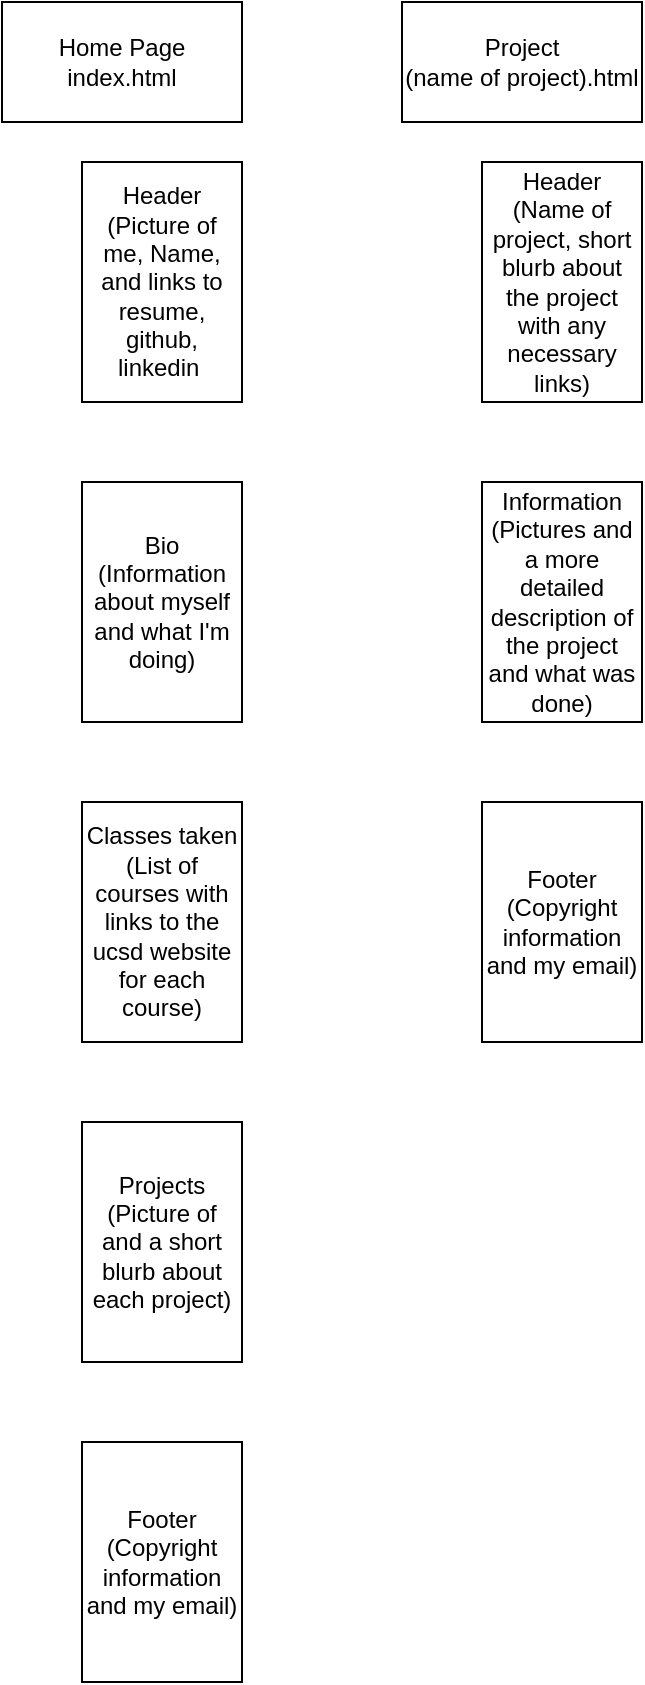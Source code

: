<mxfile version="22.0.6" type="device">
  <diagram name="Page-1" id="tgTNKqO9q2sYpVFo-8EE">
    <mxGraphModel dx="792" dy="1096" grid="1" gridSize="10" guides="1" tooltips="1" connect="1" arrows="1" fold="1" page="1" pageScale="1" pageWidth="850" pageHeight="1100" math="0" shadow="0">
      <root>
        <mxCell id="0" />
        <mxCell id="1" parent="0" />
        <mxCell id="TTHdz9MiycEcP2NvDhaE-1" value="Home Page&lt;br&gt;index.html&lt;br&gt;" style="rounded=0;whiteSpace=wrap;html=1;" parent="1" vertex="1">
          <mxGeometry x="40" y="80" width="120" height="60" as="geometry" />
        </mxCell>
        <mxCell id="TTHdz9MiycEcP2NvDhaE-3" value="Project&lt;br&gt;(name of project).html" style="rounded=0;whiteSpace=wrap;html=1;" parent="1" vertex="1">
          <mxGeometry x="240" y="80" width="120" height="60" as="geometry" />
        </mxCell>
        <mxCell id="TTHdz9MiycEcP2NvDhaE-5" value="Header&lt;br&gt;(Picture of me, Name, and links to resume, github, linkedin&amp;nbsp;" style="rounded=0;whiteSpace=wrap;html=1;" parent="1" vertex="1">
          <mxGeometry x="80" y="160" width="80" height="120" as="geometry" />
        </mxCell>
        <mxCell id="PHvvMpnkXKXHnE8ItIG_-8" value="Bio&lt;br&gt;(Information about myself and what I&#39;m doing)" style="rounded=0;whiteSpace=wrap;html=1;" vertex="1" parent="1">
          <mxGeometry x="80" y="320" width="80" height="120" as="geometry" />
        </mxCell>
        <mxCell id="PHvvMpnkXKXHnE8ItIG_-9" value="Classes taken&lt;br&gt;(List of courses with links to the ucsd website for each course)" style="rounded=0;whiteSpace=wrap;html=1;" vertex="1" parent="1">
          <mxGeometry x="80" y="480" width="80" height="120" as="geometry" />
        </mxCell>
        <mxCell id="PHvvMpnkXKXHnE8ItIG_-10" value="Projects&lt;br&gt;(Picture of and a short blurb about each project)" style="rounded=0;whiteSpace=wrap;html=1;" vertex="1" parent="1">
          <mxGeometry x="80" y="640" width="80" height="120" as="geometry" />
        </mxCell>
        <mxCell id="PHvvMpnkXKXHnE8ItIG_-11" value="Footer&lt;br&gt;(Copyright information and my email)" style="rounded=0;whiteSpace=wrap;html=1;" vertex="1" parent="1">
          <mxGeometry x="80" y="800" width="80" height="120" as="geometry" />
        </mxCell>
        <mxCell id="PHvvMpnkXKXHnE8ItIG_-12" value="Header&lt;br&gt;(Name of project, short blurb about the project with any necessary links)" style="rounded=0;whiteSpace=wrap;html=1;" vertex="1" parent="1">
          <mxGeometry x="280" y="160" width="80" height="120" as="geometry" />
        </mxCell>
        <mxCell id="PHvvMpnkXKXHnE8ItIG_-13" value="Information&lt;br&gt;(Pictures and a more detailed description of the project and what was done)" style="rounded=0;whiteSpace=wrap;html=1;" vertex="1" parent="1">
          <mxGeometry x="280" y="320" width="80" height="120" as="geometry" />
        </mxCell>
        <mxCell id="PHvvMpnkXKXHnE8ItIG_-14" value="Footer&lt;br&gt;(Copyright information and my email)" style="rounded=0;whiteSpace=wrap;html=1;" vertex="1" parent="1">
          <mxGeometry x="280" y="480" width="80" height="120" as="geometry" />
        </mxCell>
      </root>
    </mxGraphModel>
  </diagram>
</mxfile>
